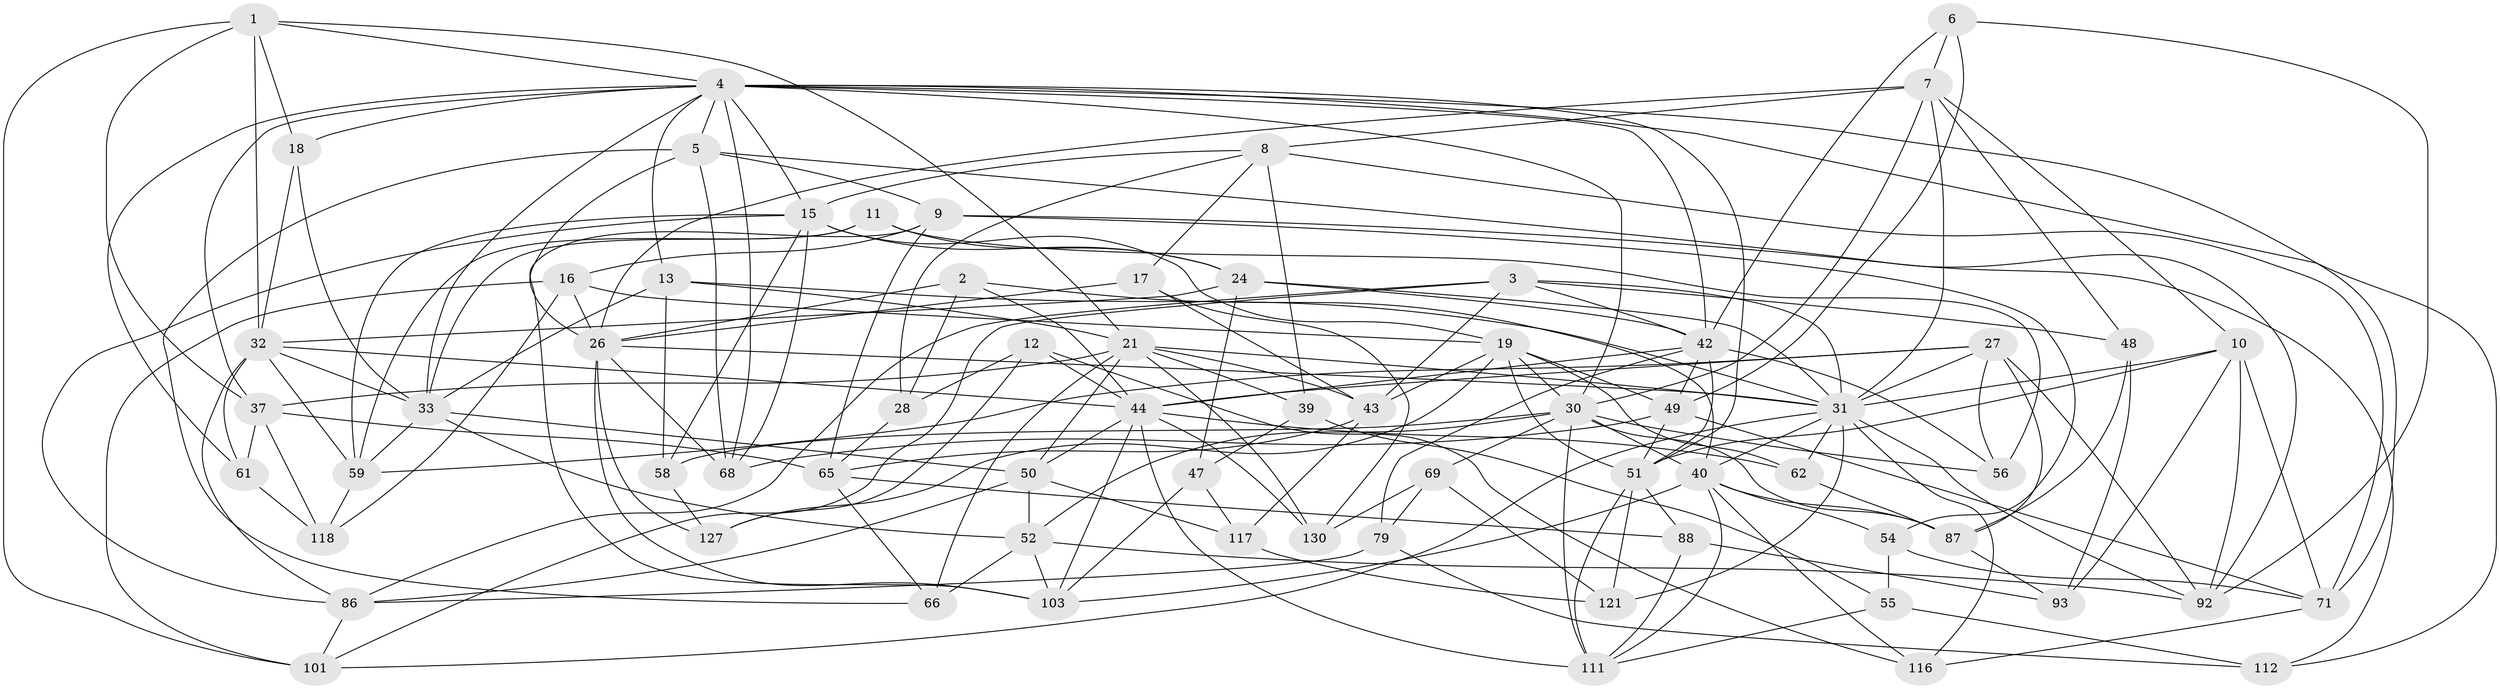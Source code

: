 // original degree distribution, {4: 1.0}
// Generated by graph-tools (version 1.1) at 2025/16/03/09/25 04:16:27]
// undirected, 67 vertices, 194 edges
graph export_dot {
graph [start="1"]
  node [color=gray90,style=filled];
  1 [super="+107"];
  2;
  3 [super="+14"];
  4 [super="+38+73+20"];
  5 [super="+98"];
  6;
  7 [super="+25"];
  8 [super="+110"];
  9 [super="+29"];
  10 [super="+81"];
  11;
  12;
  13 [super="+90+23"];
  15 [super="+132+113"];
  16 [super="+131"];
  17;
  18;
  19 [super="+45+82"];
  21 [super="+129+22"];
  24 [super="+53"];
  26 [super="+94+57+78"];
  27 [super="+60"];
  28;
  30 [super="+35+102"];
  31 [super="+41+108+109+34"];
  32 [super="+100+128"];
  33 [super="+36+76"];
  37 [super="+63"];
  39;
  40 [super="+74+134"];
  42 [super="+70+46"];
  43 [super="+91"];
  44 [super="+95+75"];
  47;
  48;
  49 [super="+97"];
  50 [super="+105"];
  51 [super="+67+77"];
  52 [super="+104"];
  54;
  55;
  56;
  58;
  59 [super="+99"];
  61;
  62;
  65 [super="+80"];
  66;
  68 [super="+123"];
  69;
  71 [super="+119"];
  79;
  86 [super="+89"];
  87 [super="+106"];
  88;
  92 [super="+96"];
  93;
  101 [super="+122"];
  103 [super="+124"];
  111 [super="+126"];
  112;
  116;
  117;
  118;
  121;
  127;
  130;
  1 -- 101;
  1 -- 21;
  1 -- 18;
  1 -- 32;
  1 -- 37;
  1 -- 4;
  2 -- 28;
  2 -- 44;
  2 -- 26;
  2 -- 40;
  3 -- 43;
  3 -- 48;
  3 -- 86;
  3 -- 31;
  3 -- 42;
  3 -- 101;
  4 -- 61;
  4 -- 13 [weight=2];
  4 -- 5;
  4 -- 112;
  4 -- 33;
  4 -- 18;
  4 -- 68;
  4 -- 42 [weight=2];
  4 -- 30;
  4 -- 37;
  4 -- 51;
  4 -- 71;
  4 -- 15;
  5 -- 66;
  5 -- 92;
  5 -- 68;
  5 -- 26;
  5 -- 9;
  6 -- 92;
  6 -- 49;
  6 -- 42;
  6 -- 7;
  7 -- 10;
  7 -- 30;
  7 -- 26;
  7 -- 48;
  7 -- 8;
  7 -- 31 [weight=2];
  8 -- 17;
  8 -- 28;
  8 -- 39;
  8 -- 71;
  8 -- 15;
  9 -- 103;
  9 -- 54;
  9 -- 16;
  9 -- 112;
  9 -- 65;
  10 -- 51;
  10 -- 92;
  10 -- 93;
  10 -- 71;
  10 -- 31;
  11 -- 56;
  11 -- 59;
  11 -- 33;
  11 -- 24;
  12 -- 127;
  12 -- 116;
  12 -- 28;
  12 -- 44;
  13 -- 21 [weight=2];
  13 -- 31 [weight=2];
  13 -- 33;
  13 -- 58;
  15 -- 58;
  15 -- 86;
  15 -- 68;
  15 -- 59;
  15 -- 24;
  15 -- 19;
  16 -- 101 [weight=2];
  16 -- 19;
  16 -- 26;
  16 -- 118;
  17 -- 130;
  17 -- 26;
  17 -- 43;
  18 -- 32;
  18 -- 33;
  19 -- 51;
  19 -- 62;
  19 -- 30;
  19 -- 49;
  19 -- 127;
  19 -- 43;
  21 -- 66;
  21 -- 31;
  21 -- 130;
  21 -- 50;
  21 -- 37;
  21 -- 39;
  21 -- 43;
  24 -- 31;
  24 -- 42;
  24 -- 32;
  24 -- 47;
  26 -- 127;
  26 -- 31;
  26 -- 68 [weight=2];
  26 -- 103;
  27 -- 59;
  27 -- 92;
  27 -- 87;
  27 -- 56;
  27 -- 44;
  27 -- 31;
  28 -- 65;
  30 -- 58;
  30 -- 52;
  30 -- 87;
  30 -- 40;
  30 -- 111;
  30 -- 56;
  30 -- 69;
  31 -- 116;
  31 -- 92;
  31 -- 121;
  31 -- 62;
  31 -- 101;
  31 -- 40;
  32 -- 61;
  32 -- 86;
  32 -- 44;
  32 -- 33;
  32 -- 59;
  33 -- 52;
  33 -- 59;
  33 -- 50;
  37 -- 61;
  37 -- 65;
  37 -- 118;
  39 -- 55;
  39 -- 47;
  40 -- 87;
  40 -- 111;
  40 -- 116;
  40 -- 54;
  40 -- 103;
  42 -- 49;
  42 -- 51;
  42 -- 56;
  42 -- 44;
  42 -- 79;
  43 -- 117;
  43 -- 65;
  44 -- 130;
  44 -- 103;
  44 -- 50;
  44 -- 62;
  44 -- 111;
  47 -- 117;
  47 -- 103;
  48 -- 87;
  48 -- 93;
  49 -- 71;
  49 -- 51;
  49 -- 68;
  50 -- 86;
  50 -- 52;
  50 -- 117;
  51 -- 121;
  51 -- 88;
  51 -- 111;
  52 -- 66;
  52 -- 103;
  52 -- 92;
  54 -- 55;
  54 -- 71;
  55 -- 112;
  55 -- 111;
  58 -- 127;
  59 -- 118;
  61 -- 118;
  62 -- 87;
  65 -- 88;
  65 -- 66;
  69 -- 130;
  69 -- 79;
  69 -- 121;
  71 -- 116;
  79 -- 112;
  79 -- 86;
  86 -- 101;
  87 -- 93;
  88 -- 111;
  88 -- 93;
  117 -- 121;
}

